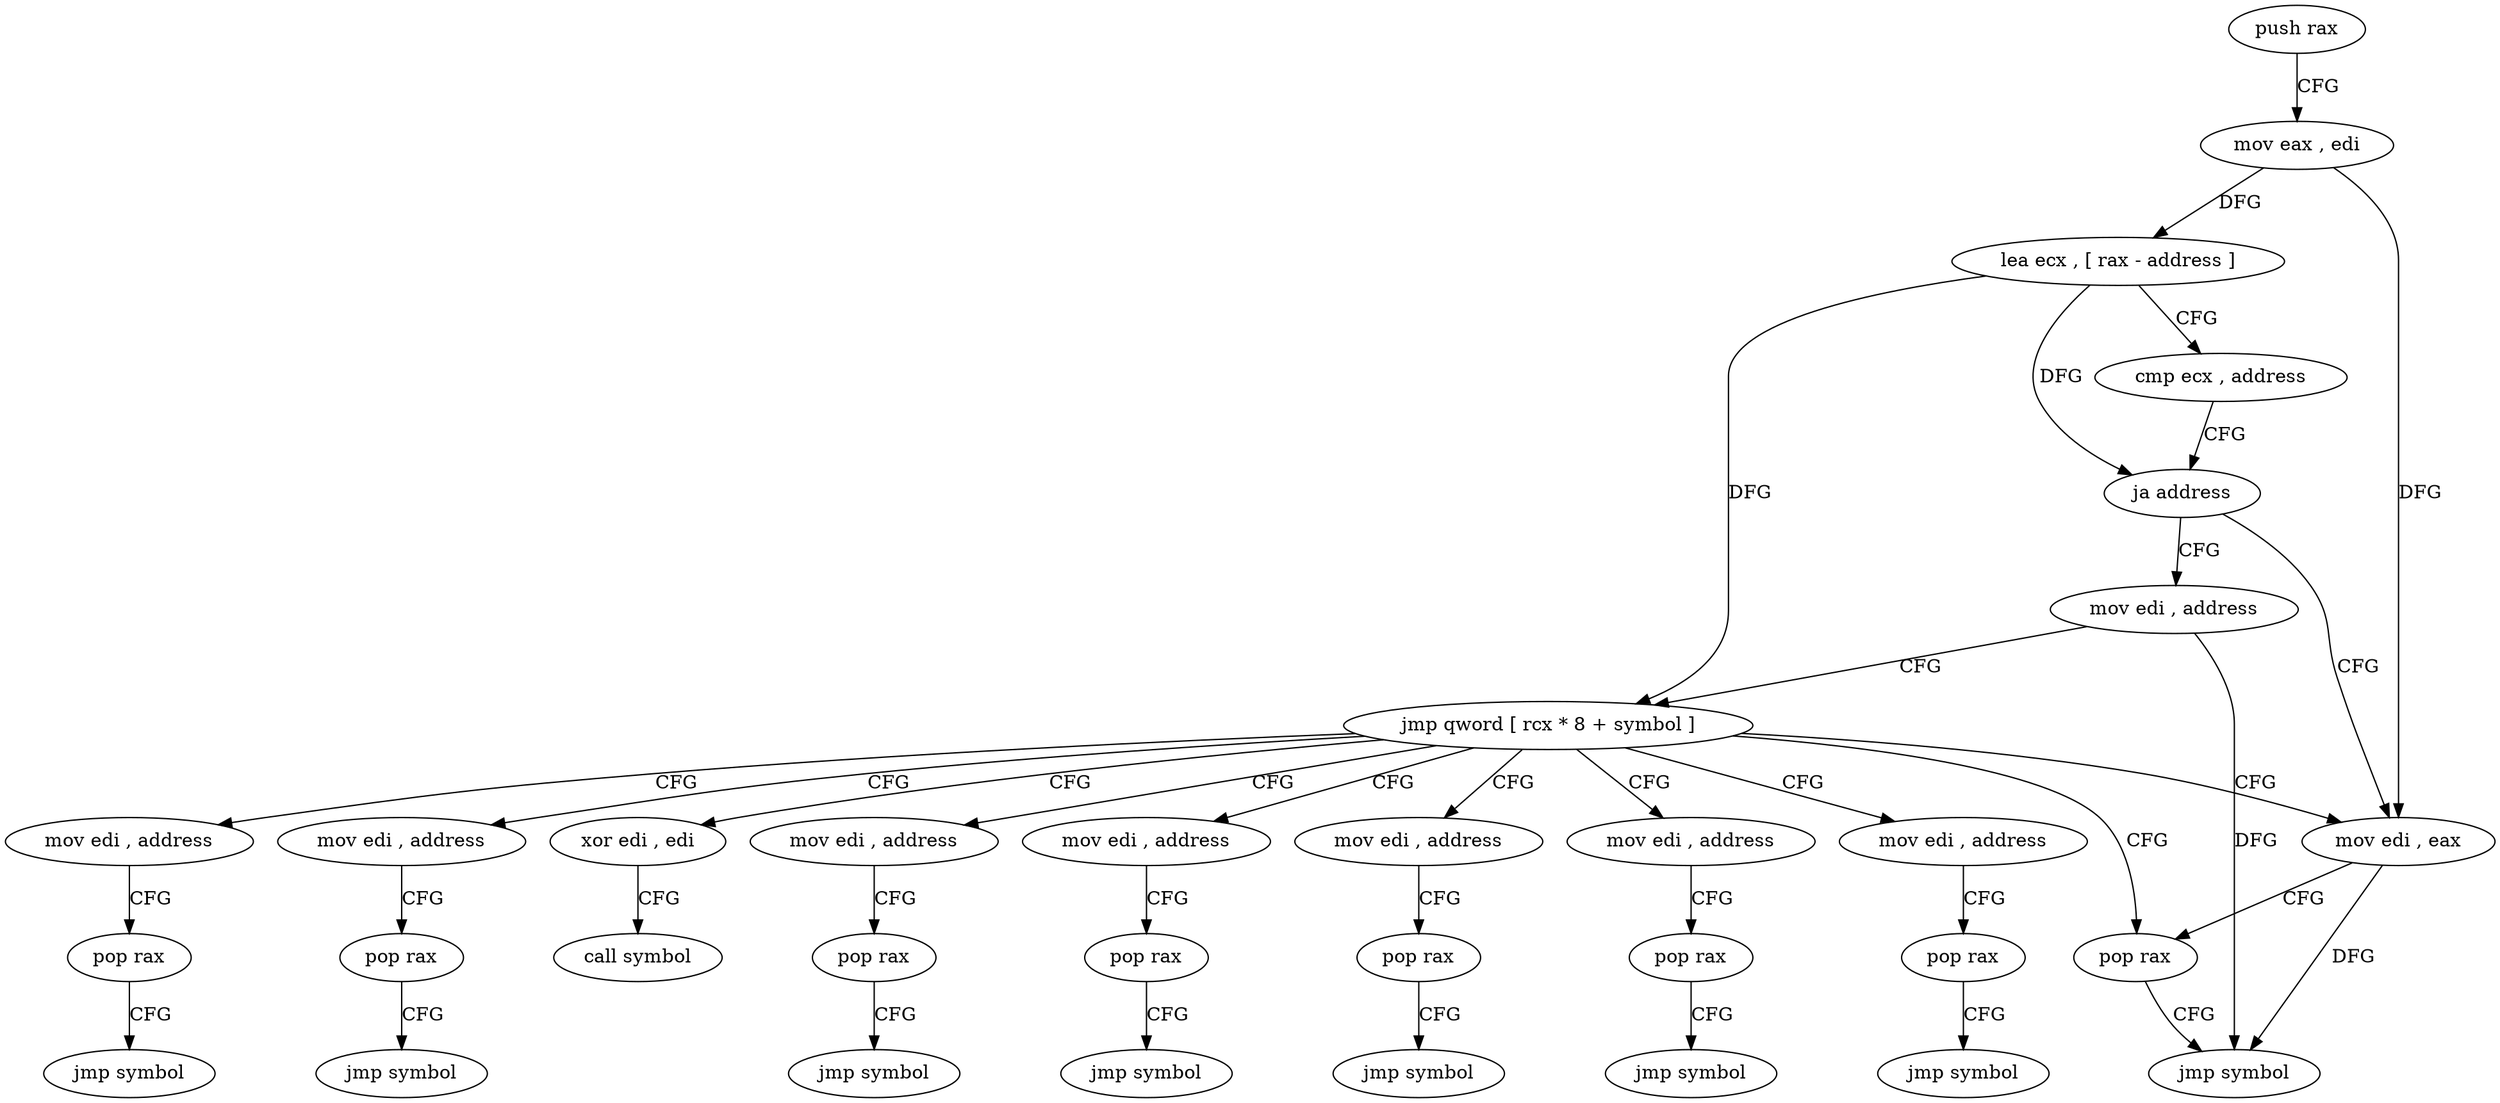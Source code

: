 digraph "func" {
"4204448" [label = "push rax" ]
"4204449" [label = "mov eax , edi" ]
"4204451" [label = "lea ecx , [ rax - address ]" ]
"4204454" [label = "cmp ecx , address" ]
"4204457" [label = "ja address" ]
"4204548" [label = "mov edi , eax" ]
"4204459" [label = "mov edi , address" ]
"4204550" [label = "pop rax" ]
"4204464" [label = "jmp qword [ rcx * 8 + symbol ]" ]
"4204471" [label = "mov edi , address" ]
"4204482" [label = "mov edi , address" ]
"4204493" [label = "mov edi , address" ]
"4204504" [label = "mov edi , address" ]
"4204515" [label = "mov edi , address" ]
"4204526" [label = "mov edi , address" ]
"4204537" [label = "mov edi , address" ]
"4204556" [label = "xor edi , edi" ]
"4204476" [label = "pop rax" ]
"4204477" [label = "jmp symbol" ]
"4204487" [label = "pop rax" ]
"4204488" [label = "jmp symbol" ]
"4204498" [label = "pop rax" ]
"4204499" [label = "jmp symbol" ]
"4204509" [label = "pop rax" ]
"4204510" [label = "jmp symbol" ]
"4204520" [label = "pop rax" ]
"4204521" [label = "jmp symbol" ]
"4204531" [label = "pop rax" ]
"4204532" [label = "jmp symbol" ]
"4204542" [label = "pop rax" ]
"4204543" [label = "jmp symbol" ]
"4204551" [label = "jmp symbol" ]
"4204558" [label = "call symbol" ]
"4204448" -> "4204449" [ label = "CFG" ]
"4204449" -> "4204451" [ label = "DFG" ]
"4204449" -> "4204548" [ label = "DFG" ]
"4204451" -> "4204454" [ label = "CFG" ]
"4204451" -> "4204457" [ label = "DFG" ]
"4204451" -> "4204464" [ label = "DFG" ]
"4204454" -> "4204457" [ label = "CFG" ]
"4204457" -> "4204548" [ label = "CFG" ]
"4204457" -> "4204459" [ label = "CFG" ]
"4204548" -> "4204550" [ label = "CFG" ]
"4204548" -> "4204551" [ label = "DFG" ]
"4204459" -> "4204464" [ label = "CFG" ]
"4204459" -> "4204551" [ label = "DFG" ]
"4204550" -> "4204551" [ label = "CFG" ]
"4204464" -> "4204471" [ label = "CFG" ]
"4204464" -> "4204482" [ label = "CFG" ]
"4204464" -> "4204493" [ label = "CFG" ]
"4204464" -> "4204504" [ label = "CFG" ]
"4204464" -> "4204515" [ label = "CFG" ]
"4204464" -> "4204526" [ label = "CFG" ]
"4204464" -> "4204537" [ label = "CFG" ]
"4204464" -> "4204548" [ label = "CFG" ]
"4204464" -> "4204550" [ label = "CFG" ]
"4204464" -> "4204556" [ label = "CFG" ]
"4204471" -> "4204476" [ label = "CFG" ]
"4204482" -> "4204487" [ label = "CFG" ]
"4204493" -> "4204498" [ label = "CFG" ]
"4204504" -> "4204509" [ label = "CFG" ]
"4204515" -> "4204520" [ label = "CFG" ]
"4204526" -> "4204531" [ label = "CFG" ]
"4204537" -> "4204542" [ label = "CFG" ]
"4204556" -> "4204558" [ label = "CFG" ]
"4204476" -> "4204477" [ label = "CFG" ]
"4204487" -> "4204488" [ label = "CFG" ]
"4204498" -> "4204499" [ label = "CFG" ]
"4204509" -> "4204510" [ label = "CFG" ]
"4204520" -> "4204521" [ label = "CFG" ]
"4204531" -> "4204532" [ label = "CFG" ]
"4204542" -> "4204543" [ label = "CFG" ]
}
